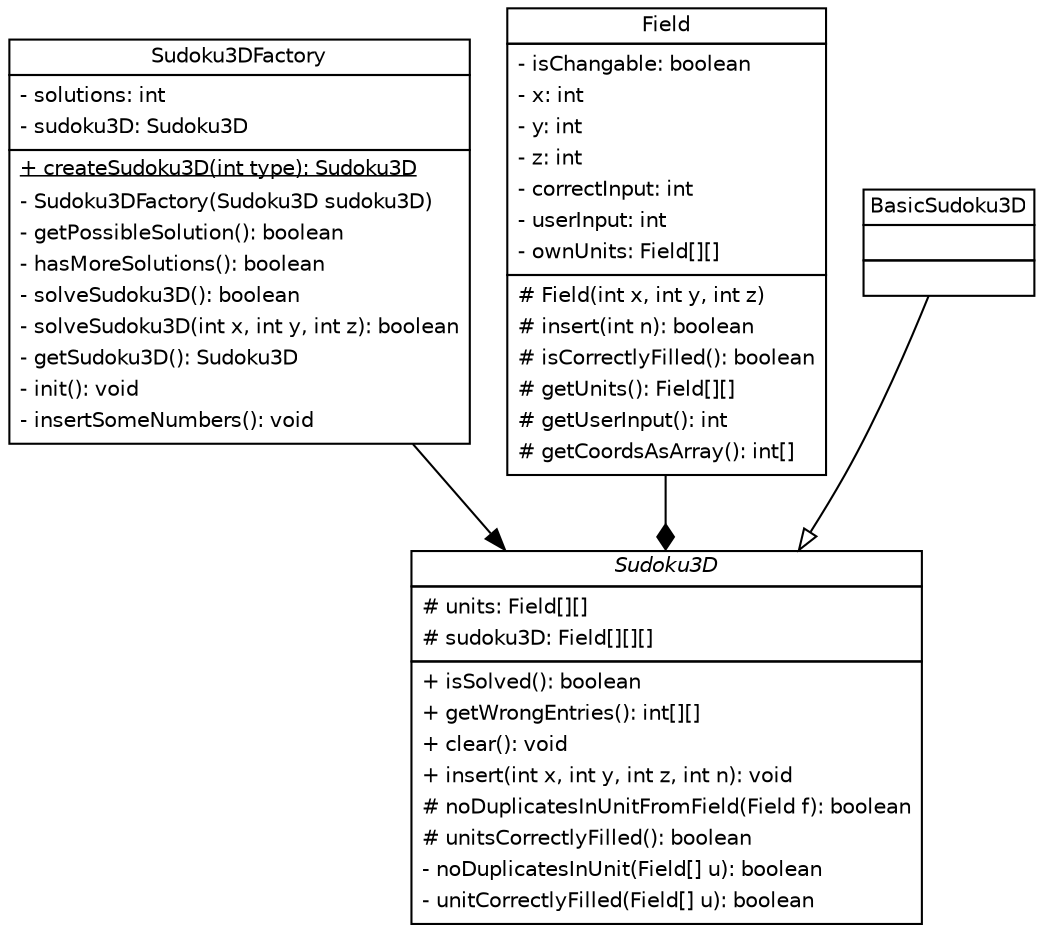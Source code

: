 digraph G {
    fontname = "Bitstream Vera Sans"
    fontsize = 8

    node [
        fontname = "Bitstream Vera Sans"
        fontsize = 10
        shape = none width=0 height=0 margin=0
    ]

    edge [
        fontname = "Bitstream Vera Sans"
        fontsize = 10
    ]

    subgraph packagemodel{

        sudoku3dfactory [
            label =
            <<table border="0" cellspacing="0" cellborder="1">
                <tr>
                    <td>Sudoku3DFactory</td>
                </tr>
                <tr>
                    <td>
                        <table border="0" cellspacing="0" cellborder="0">
                            <tr><td align="left">- solutions: int</td></tr>
                            <tr><td align="left">- sudoku3D: Sudoku3D</td></tr>
                        </table>
                    </td>
                </tr>
                <tr>
                    <td>
                        <table border="0" cellspacing="0" cellborder="0">
                            <tr><td align="left"><u>+ createSudoku3D(int type): Sudoku3D</u></td></tr>
                            <tr><td align="left">- Sudoku3DFactory(Sudoku3D sudoku3D)</td></tr>
                            <tr><td align="left">- getPossibleSolution(): boolean</td></tr>
                            <tr><td align="left">- hasMoreSolutions(): boolean</td></tr>
                            <tr><td align="left">- solveSudoku3D(): boolean</td></tr>
                            <tr><td align="left">- solveSudoku3D(int x, int y, int z): boolean</td></tr>
                            <tr><td align="left">- getSudoku3D(): Sudoku3D</td></tr>
                            <tr><td align="left">- init(): void</td></tr>
                            <tr><td align="left">- insertSomeNumbers(): void</td></tr>
                        </table>
                    </td>
                </tr>
            </table>>
        ]

        sudoku3d [
            label =
            <<table border="0" cellspacing="0" cellborder="1">
                <tr>
                    <td><i>Sudoku3D</i></td>
                </tr>
                <tr>
                    <td>
                        <table border="0" cellspacing="0" cellborder="0">
                            <tr><td align="left"># units: Field[][]</td></tr>
                            <tr><td align="left"># sudoku3D: Field[][][]</td></tr>
                        </table>
                    </td>
                </tr>
                <tr>
                    <td>
                        <table border="0" cellspacing="0" cellborder="0">
                            <tr><td align="left">+ isSolved(): boolean</td></tr>
                            <tr><td align="left">+ getWrongEntries(): int[][]</td></tr>
                            <tr><td align="left">+ clear(): void</td></tr>
                            <tr><td align="left">+ insert(int x, int y, int z, int n): void</td></tr>
                            <tr><td align="left"># noDuplicatesInUnitFromField(Field f): boolean</td></tr>
                            <tr><td align="left"># unitsCorrectlyFilled(): boolean</td></tr>
                            <tr><td align="left">- noDuplicatesInUnit(Field[] u): boolean</td></tr>
                            <tr><td align="left">- unitCorrectlyFilled(Field[] u): boolean</td></tr>
                        </table>
                    </td>
                </tr>
            </table>>
        ]

        field [
            label =
            <<table border="0" cellspacing="0" cellborder="1">
                <tr>
                    <td>Field</td>
                </tr>
                <tr>
                    <td>
                        <table border="0" cellspacing="0" cellborder="0">
                            <tr><td align="left">- isChangable: boolean</td></tr>
                            <tr><td align="left">- x: int</td></tr>
                            <tr><td align="left">- y: int</td></tr>
                            <tr><td align="left">- z: int</td></tr>
                            <tr><td align="left">- correctInput: int</td></tr>
                            <tr><td align="left">- userInput: int</td></tr>
                            <tr><td align="left">- ownUnits: Field[][]</td></tr>
                        </table>
                    </td>
                </tr>
                <tr>
                    <td>
                        <table border="0" cellspacing="0" cellborder="0">
                            <tr><td align="left"># Field(int x, int y, int z)</td></tr>
                            <tr><td align="left"># insert(int n): boolean</td></tr>
                            <tr><td align="left"># isCorrectlyFilled(): boolean</td></tr>
                            <tr><td align="left"># getUnits(): Field[][]</td></tr>
                            <tr><td align="left"># getUserInput(): int</td></tr>
                            <tr><td align="left"># getCoordsAsArray(): int[]</td></tr>
                        </table>
                    </td>
                </tr>
            </table>>
        ]

        basicsudoku3d [
            label =
            <<table border="0" cellspacing="0" cellborder="1">
                <tr>
                    <td>BasicSudoku3D</td>
                </tr>
                <tr>
                    <td>
                    </td>
                </tr>
                <tr>
                    <td>
                    </td>
                </tr>
            </table>>
        ]

        sudoku3dfactory -> sudoku3d
        field -> sudoku3d [arrowhead=diamond]
        basicsudoku3d -> sudoku3d [arrowhead=onormal]
    }
}
